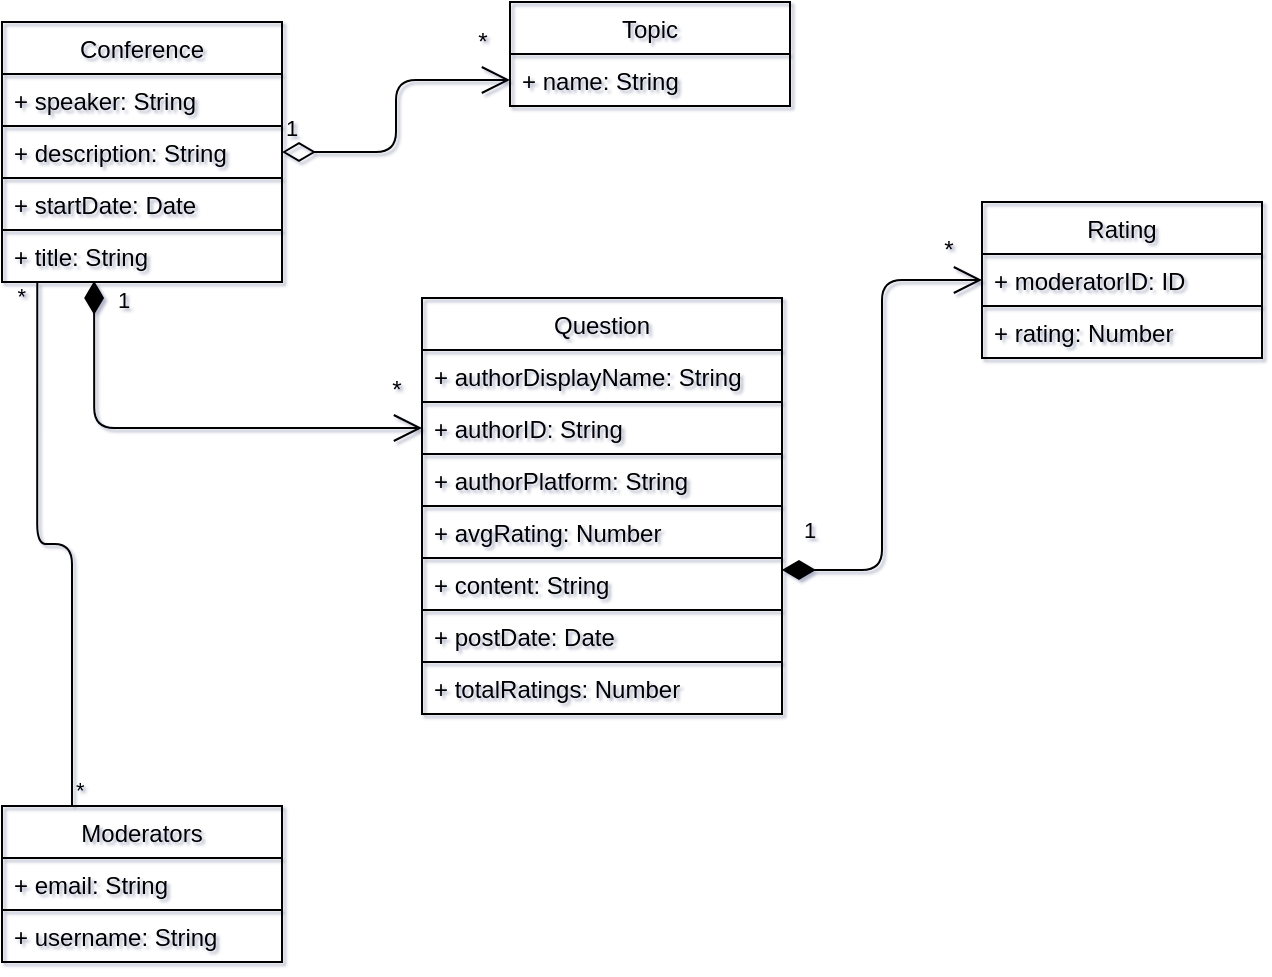 <mxfile version="13.10.0" type="embed">
    <diagram id="NQPIBU51N4r4HcMWRRt7" name="Page-1">
        <mxGraphModel dx="917" dy="713" grid="0" gridSize="10" guides="1" tooltips="1" connect="1" arrows="1" fold="1" page="1" pageScale="1" pageWidth="800" pageHeight="600" background="#ffffff" math="0" shadow="1">
            <root>
                <mxCell id="0"/>
                <mxCell id="1" parent="0"/>
                <mxCell id="10" value="Conference" style="swimlane;fontStyle=0;childLayout=stackLayout;horizontal=1;startSize=26;fillColor=none;horizontalStack=0;resizeParent=1;resizeParentMax=0;resizeLast=0;collapsible=1;marginBottom=0;labelBackgroundColor=none;fontColor=#000000;strokeColor=#000000;" vertex="1" parent="1">
                    <mxGeometry x="90" y="100" width="140" height="130" as="geometry"/>
                </mxCell>
                <mxCell id="11" value="+ speaker: String" style="text;strokeColor=#000000;fillColor=none;align=left;verticalAlign=top;spacingLeft=4;spacingRight=4;overflow=hidden;rotatable=0;points=[[0,0.5],[1,0.5]];portConstraint=eastwest;fontColor=#000000;" vertex="1" parent="10">
                    <mxGeometry y="26" width="140" height="26" as="geometry"/>
                </mxCell>
                <mxCell id="12" value="+ description: String" style="text;strokeColor=#000000;fillColor=none;align=left;verticalAlign=top;spacingLeft=4;spacingRight=4;overflow=hidden;rotatable=0;points=[[0,0.5],[1,0.5]];portConstraint=eastwest;fontColor=#000000;" vertex="1" parent="10">
                    <mxGeometry y="52" width="140" height="26" as="geometry"/>
                </mxCell>
                <mxCell id="13" value="+ startDate: Date" style="text;strokeColor=#000000;fillColor=none;align=left;verticalAlign=top;spacingLeft=4;spacingRight=4;overflow=hidden;rotatable=0;points=[[0,0.5],[1,0.5]];portConstraint=eastwest;fontColor=#000000;" vertex="1" parent="10">
                    <mxGeometry y="78" width="140" height="26" as="geometry"/>
                </mxCell>
                <mxCell id="17" value="+ title: String" style="text;strokeColor=#000000;fillColor=none;align=left;verticalAlign=top;spacingLeft=4;spacingRight=4;overflow=hidden;rotatable=0;points=[[0,0.5],[1,0.5]];portConstraint=eastwest;fontColor=#000000;" vertex="1" parent="10">
                    <mxGeometry y="104" width="140" height="26" as="geometry"/>
                </mxCell>
                <mxCell id="20" value="Topic" style="swimlane;fontStyle=0;childLayout=stackLayout;horizontal=1;startSize=26;fillColor=none;horizontalStack=0;resizeParent=1;resizeParentMax=0;resizeLast=0;collapsible=1;marginBottom=0;labelBackgroundColor=none;fontColor=#000000;strokeColor=#000000;" vertex="1" parent="1">
                    <mxGeometry x="344" y="90" width="140" height="52" as="geometry"/>
                </mxCell>
                <mxCell id="21" value="+ name: String" style="text;strokeColor=#000000;fillColor=none;align=left;verticalAlign=top;spacingLeft=4;spacingRight=4;overflow=hidden;rotatable=0;points=[[0,0.5],[1,0.5]];portConstraint=eastwest;fontColor=#000000;" vertex="1" parent="20">
                    <mxGeometry y="26" width="140" height="26" as="geometry"/>
                </mxCell>
                <mxCell id="24" value="1" style="endArrow=open;html=1;endSize=12;startArrow=diamondThin;startSize=14;startFill=0;edgeStyle=orthogonalEdgeStyle;align=left;verticalAlign=bottom;exitX=1;exitY=0.5;exitDx=0;exitDy=0;entryX=0;entryY=0.5;entryDx=0;entryDy=0;fontColor=#000000;strokeColor=#000000;labelBackgroundColor=none;" edge="1" parent="1" source="12" target="21">
                    <mxGeometry x="-1" y="3" relative="1" as="geometry">
                        <mxPoint x="320" y="320" as="sourcePoint"/>
                        <mxPoint x="480" y="320" as="targetPoint"/>
                    </mxGeometry>
                </mxCell>
                <mxCell id="25" value="*" style="text;html=1;align=center;verticalAlign=middle;resizable=0;points=[];autosize=1;fontColor=#000000;strokeColor=none;" vertex="1" parent="1">
                    <mxGeometry x="320" y="100" width="20" height="20" as="geometry"/>
                </mxCell>
                <mxCell id="26" value="Question" style="swimlane;fontStyle=0;childLayout=stackLayout;horizontal=1;startSize=26;fillColor=none;horizontalStack=0;resizeParent=1;resizeParentMax=0;resizeLast=0;collapsible=1;marginBottom=0;labelBackgroundColor=none;fontColor=#000000;strokeColor=#000000;" vertex="1" parent="1">
                    <mxGeometry x="300" y="238" width="180" height="208" as="geometry"/>
                </mxCell>
                <mxCell id="27" value="+ authorDisplayName: String&#10;" style="text;strokeColor=#000000;fillColor=none;align=left;verticalAlign=top;spacingLeft=4;spacingRight=4;overflow=hidden;rotatable=0;points=[[0,0.5],[1,0.5]];portConstraint=eastwest;fontColor=#000000;" vertex="1" parent="26">
                    <mxGeometry y="26" width="180" height="26" as="geometry"/>
                </mxCell>
                <mxCell id="28" value="+ authorID: String" style="text;strokeColor=#000000;fillColor=none;align=left;verticalAlign=top;spacingLeft=4;spacingRight=4;overflow=hidden;rotatable=0;points=[[0,0.5],[1,0.5]];portConstraint=eastwest;fontColor=#000000;" vertex="1" parent="26">
                    <mxGeometry y="52" width="180" height="26" as="geometry"/>
                </mxCell>
                <mxCell id="29" value="+ authorPlatform: String" style="text;strokeColor=#000000;fillColor=none;align=left;verticalAlign=top;spacingLeft=4;spacingRight=4;overflow=hidden;rotatable=0;points=[[0,0.5],[1,0.5]];portConstraint=eastwest;fontColor=#000000;" vertex="1" parent="26">
                    <mxGeometry y="78" width="180" height="26" as="geometry"/>
                </mxCell>
                <mxCell id="32" value="+ avgRating: Number" style="text;strokeColor=#000000;fillColor=none;align=left;verticalAlign=top;spacingLeft=4;spacingRight=4;overflow=hidden;rotatable=0;points=[[0,0.5],[1,0.5]];portConstraint=eastwest;fontColor=#000000;" vertex="1" parent="26">
                    <mxGeometry y="104" width="180" height="26" as="geometry"/>
                </mxCell>
                <mxCell id="33" value="+ content: String" style="text;strokeColor=#000000;fillColor=none;align=left;verticalAlign=top;spacingLeft=4;spacingRight=4;overflow=hidden;rotatable=0;points=[[0,0.5],[1,0.5]];portConstraint=eastwest;fontColor=#000000;" vertex="1" parent="26">
                    <mxGeometry y="130" width="180" height="26" as="geometry"/>
                </mxCell>
                <mxCell id="34" value="+ postDate: Date" style="text;strokeColor=#000000;fillColor=none;align=left;verticalAlign=top;spacingLeft=4;spacingRight=4;overflow=hidden;rotatable=0;points=[[0,0.5],[1,0.5]];portConstraint=eastwest;fontColor=#000000;" vertex="1" parent="26">
                    <mxGeometry y="156" width="180" height="26" as="geometry"/>
                </mxCell>
                <mxCell id="35" value="+ totalRatings: Number" style="text;strokeColor=#000000;fillColor=none;align=left;verticalAlign=top;spacingLeft=4;spacingRight=4;overflow=hidden;rotatable=0;points=[[0,0.5],[1,0.5]];portConstraint=eastwest;fontColor=#000000;" vertex="1" parent="26">
                    <mxGeometry y="182" width="180" height="26" as="geometry"/>
                </mxCell>
                <mxCell id="30" value="1" style="endArrow=open;html=1;endSize=12;startArrow=diamondThin;startSize=14;startFill=1;edgeStyle=orthogonalEdgeStyle;align=left;verticalAlign=bottom;exitX=0.329;exitY=0.979;exitDx=0;exitDy=0;exitPerimeter=0;entryX=0;entryY=0.5;entryDx=0;entryDy=0;fontColor=#000000;strokeColor=#000000;labelBackgroundColor=none;" edge="1" parent="1" source="17" target="28">
                    <mxGeometry x="-0.844" y="10" relative="1" as="geometry">
                        <mxPoint x="380" y="360" as="sourcePoint"/>
                        <mxPoint x="540" y="360" as="targetPoint"/>
                        <mxPoint as="offset"/>
                    </mxGeometry>
                </mxCell>
                <mxCell id="31" value="*" style="text;html=1;align=center;verticalAlign=middle;resizable=0;points=[];autosize=1;fontColor=#000000;strokeColor=none;" vertex="1" parent="1">
                    <mxGeometry x="277" y="274" width="20" height="20" as="geometry"/>
                </mxCell>
                <mxCell id="36" value="Rating" style="swimlane;fontStyle=0;childLayout=stackLayout;horizontal=1;startSize=26;fillColor=none;horizontalStack=0;resizeParent=1;resizeParentMax=0;resizeLast=0;collapsible=1;marginBottom=0;labelBackgroundColor=none;fontColor=#000000;strokeColor=#000000;" vertex="1" parent="1">
                    <mxGeometry x="580" y="190" width="140" height="78" as="geometry"/>
                </mxCell>
                <mxCell id="37" value="+ moderatorID: ID" style="text;strokeColor=#000000;fillColor=none;align=left;verticalAlign=top;spacingLeft=4;spacingRight=4;overflow=hidden;rotatable=0;points=[[0,0.5],[1,0.5]];portConstraint=eastwest;fontColor=#000000;" vertex="1" parent="36">
                    <mxGeometry y="26" width="140" height="26" as="geometry"/>
                </mxCell>
                <mxCell id="38" value="+ rating: Number" style="text;strokeColor=#000000;fillColor=none;align=left;verticalAlign=top;spacingLeft=4;spacingRight=4;overflow=hidden;rotatable=0;points=[[0,0.5],[1,0.5]];portConstraint=eastwest;fontColor=#000000;" vertex="1" parent="36">
                    <mxGeometry y="52" width="140" height="26" as="geometry"/>
                </mxCell>
                <mxCell id="40" value="1" style="endArrow=open;html=1;endSize=12;startArrow=diamondThin;startSize=14;startFill=1;edgeStyle=orthogonalEdgeStyle;align=left;verticalAlign=bottom;exitX=0.329;exitY=1.038;exitDx=0;exitDy=0;exitPerimeter=0;entryX=0;entryY=0.5;entryDx=0;entryDy=0;fontColor=#000000;strokeColor=#000000;fillColor=none;labelBackgroundColor=none;" edge="1" parent="1" target="37">
                    <mxGeometry x="-0.927" y="11" relative="1" as="geometry">
                        <mxPoint x="480.0" y="373.988" as="sourcePoint"/>
                        <mxPoint x="643.94" y="498" as="targetPoint"/>
                        <Array as="points">
                            <mxPoint x="530" y="374"/>
                            <mxPoint x="530" y="229"/>
                        </Array>
                        <mxPoint as="offset"/>
                    </mxGeometry>
                </mxCell>
                <mxCell id="41" value="*" style="text;html=1;align=center;verticalAlign=middle;resizable=0;points=[];autosize=1;fontColor=#000000;strokeColor=none;" vertex="1" parent="1">
                    <mxGeometry x="553" y="204" width="20" height="20" as="geometry"/>
                </mxCell>
                <mxCell id="42" value="Moderators" style="swimlane;fontStyle=0;childLayout=stackLayout;horizontal=1;startSize=26;fillColor=none;horizontalStack=0;resizeParent=1;resizeParentMax=0;resizeLast=0;collapsible=1;marginBottom=0;labelBackgroundColor=none;fontColor=#000000;strokeColor=#000000;" vertex="1" parent="1">
                    <mxGeometry x="90" y="492" width="140" height="78" as="geometry"/>
                </mxCell>
                <mxCell id="43" value="+ email: String" style="text;strokeColor=#000000;fillColor=none;align=left;verticalAlign=top;spacingLeft=4;spacingRight=4;overflow=hidden;rotatable=0;points=[[0,0.5],[1,0.5]];portConstraint=eastwest;fontColor=#000000;" vertex="1" parent="42">
                    <mxGeometry y="26" width="140" height="26" as="geometry"/>
                </mxCell>
                <mxCell id="44" value="+ username: String" style="text;strokeColor=#000000;fillColor=none;align=left;verticalAlign=top;spacingLeft=4;spacingRight=4;overflow=hidden;rotatable=0;points=[[0,0.5],[1,0.5]];portConstraint=eastwest;fontColor=#000000;" vertex="1" parent="42">
                    <mxGeometry y="52" width="140" height="26" as="geometry"/>
                </mxCell>
                <mxCell id="46" value="" style="endArrow=none;html=1;edgeStyle=orthogonalEdgeStyle;exitX=0.25;exitY=0;exitDx=0;exitDy=0;entryX=0.126;entryY=1.002;entryDx=0;entryDy=0;entryPerimeter=0;fontColor=#000000;strokeColor=#000000;" edge="1" parent="1" source="42" target="17">
                    <mxGeometry relative="1" as="geometry">
                        <mxPoint x="485" y="442" as="sourcePoint"/>
                        <mxPoint x="645" y="442" as="targetPoint"/>
                        <Array as="points">
                            <mxPoint x="125" y="361"/>
                            <mxPoint x="108" y="361"/>
                        </Array>
                    </mxGeometry>
                </mxCell>
                <mxCell id="47" value="*" style="edgeLabel;resizable=0;html=1;align=left;verticalAlign=bottom;fontColor=#000000;strokeColor=#000000;labelBackgroundColor=none;" connectable="0" vertex="1" parent="46">
                    <mxGeometry x="-1" relative="1" as="geometry"/>
                </mxCell>
                <mxCell id="48" value="*" style="edgeLabel;resizable=0;html=1;align=right;verticalAlign=bottom;fontColor=#000000;strokeColor=#000000;labelBackgroundColor=none;" connectable="0" vertex="1" parent="46">
                    <mxGeometry x="1" relative="1" as="geometry">
                        <mxPoint x="-5.06" y="16.06" as="offset"/>
                    </mxGeometry>
                </mxCell>
            </root>
        </mxGraphModel>
    </diagram>
</mxfile>